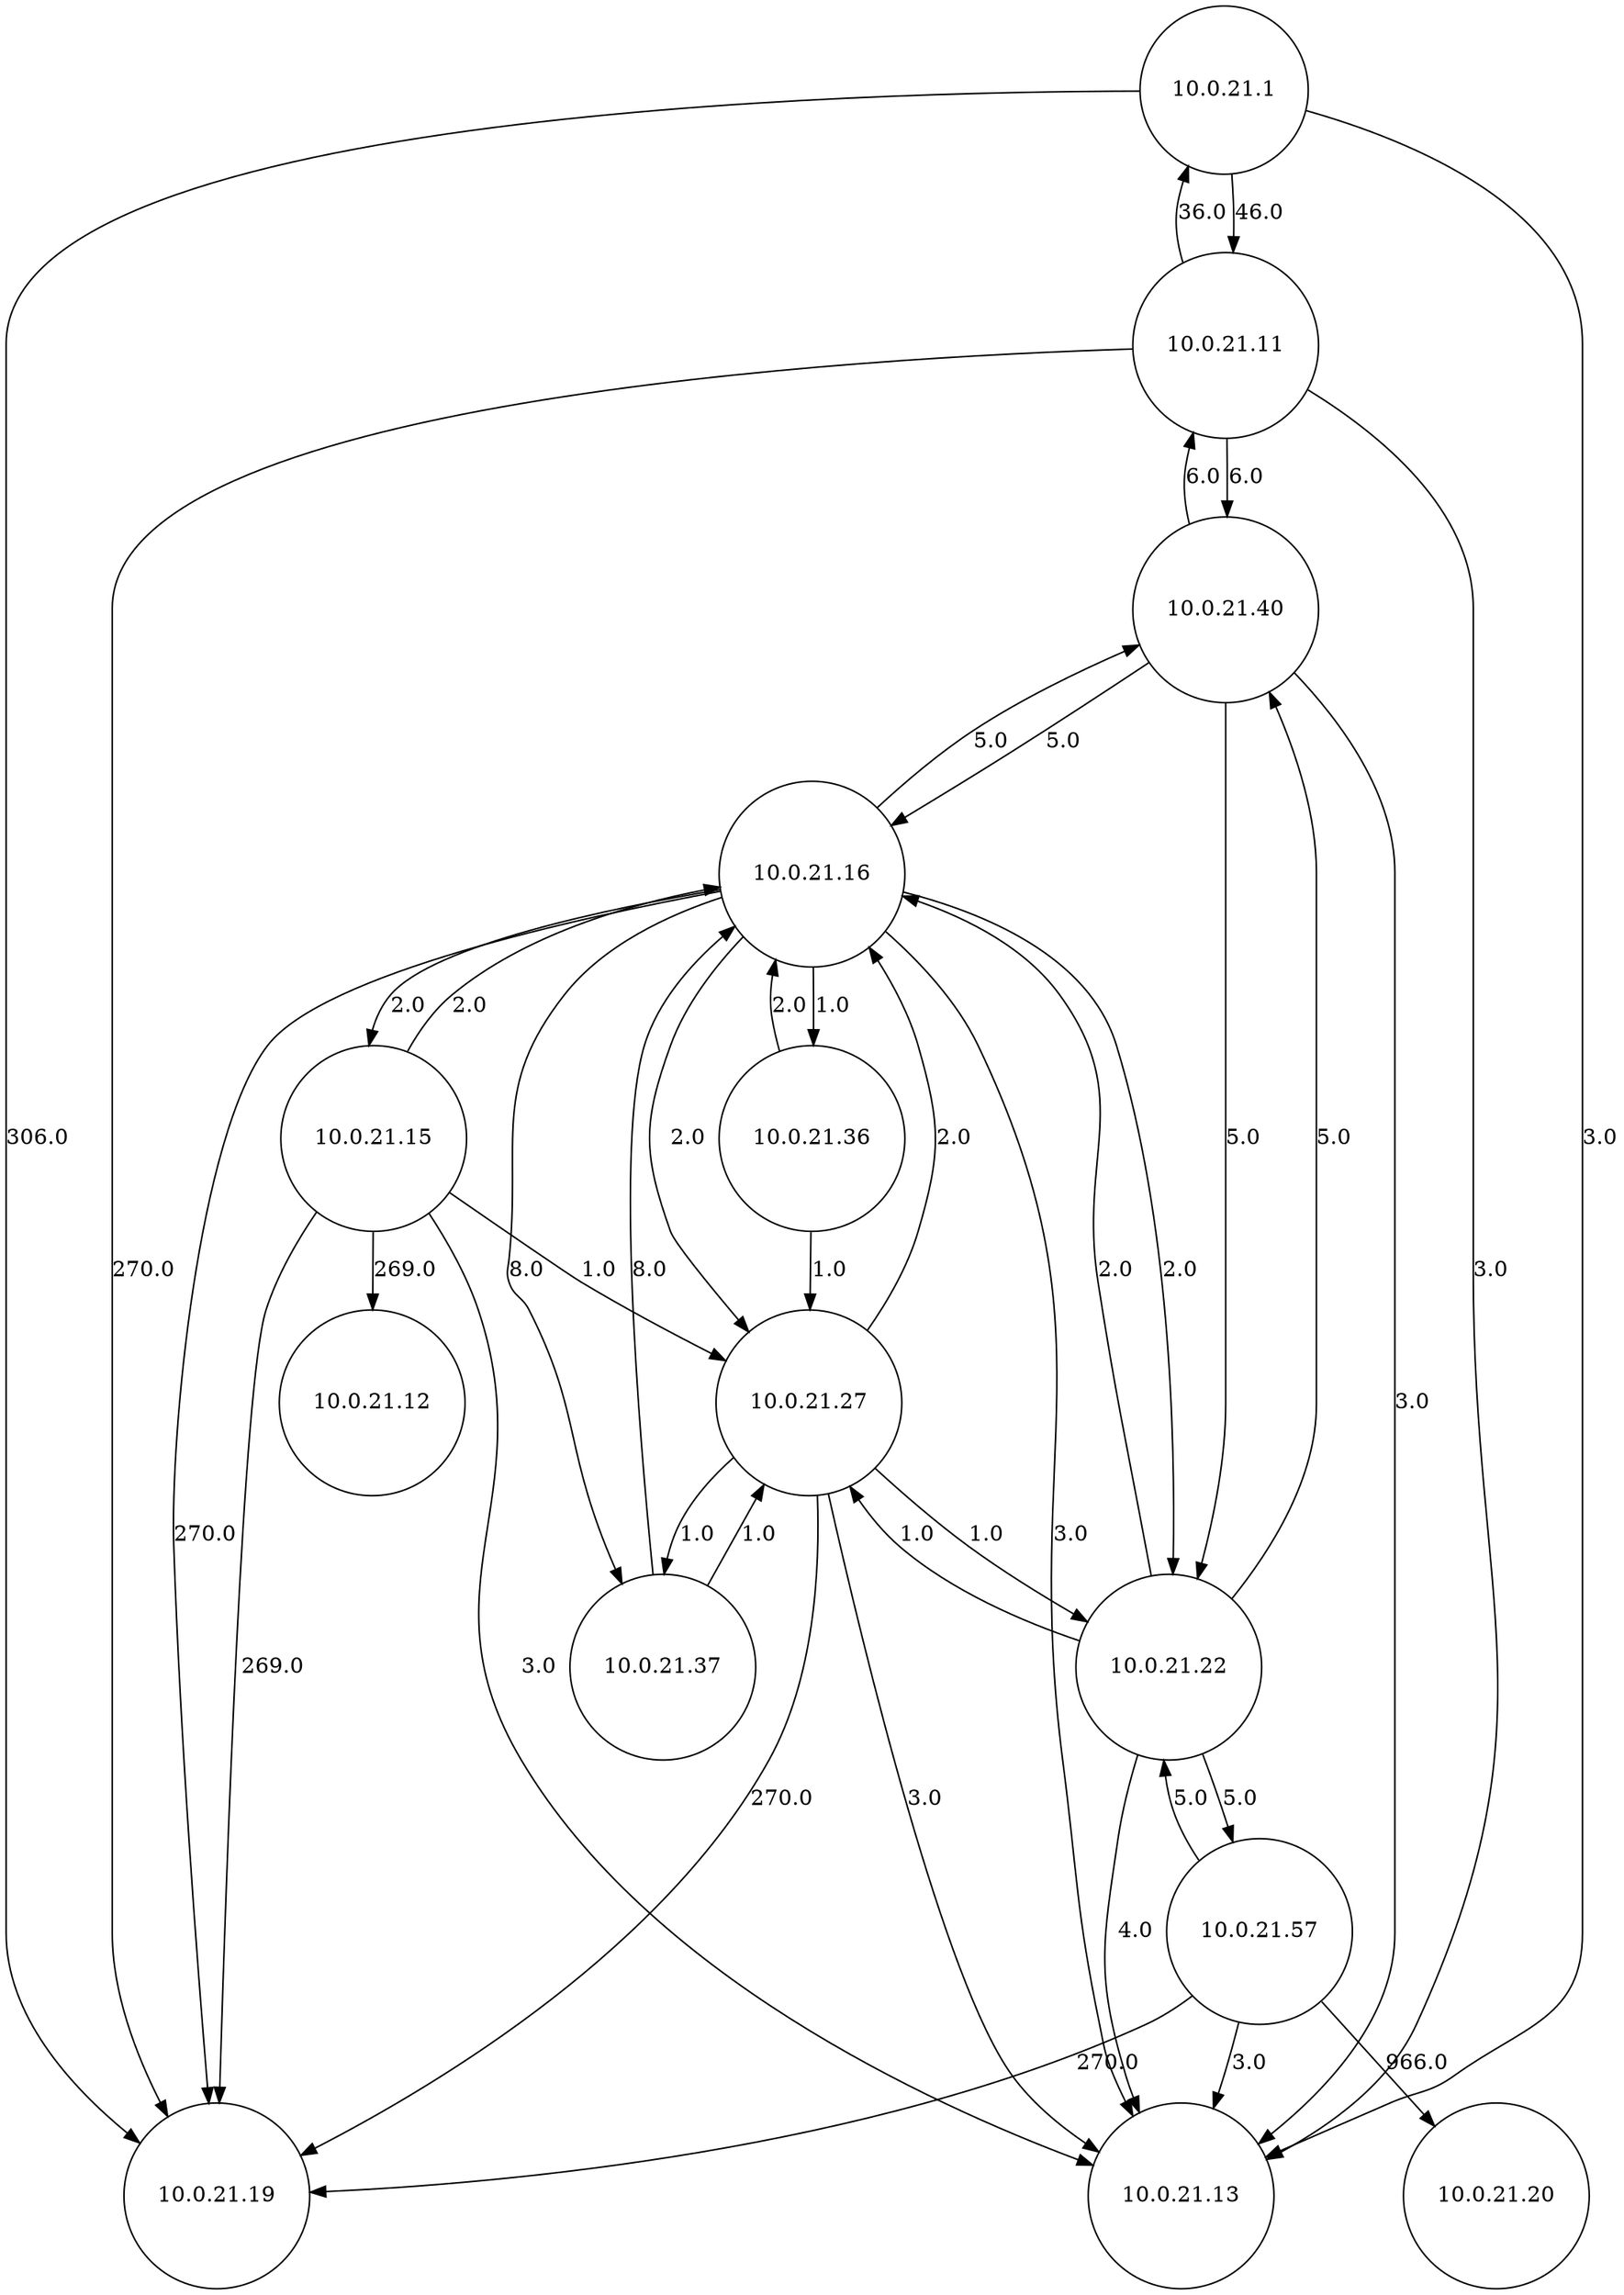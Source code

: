 digraph LAN {
	1 [label="10.0.21.1", shape=circle];
	2 [label="10.0.21.11", shape=circle];
	11 [label="10.0.21.13", shape=circle];
	3 [label="10.0.21.27", shape=circle];
	4 [label="10.0.21.15", shape=circle];
	5 [label="10.0.21.22", shape=circle];
	6 [label="10.0.21.16", shape=circle];
	14 [label="10.0.21.19", shape=circle];
	12 [label="10.0.21.12", shape=circle];
	13 [label="10.0.21.20", shape=circle];
	7 [label="10.0.21.57", shape=circle];
	8 [label="10.0.21.37", shape=circle];
	9 [label="10.0.21.36", shape=circle];
	10 [label="10.0.21.40", shape=circle];
	1 -> 14 [label="306.0"];
	1 -> 2 [label="46.0"];
	1 -> 11 [label="3.0"];
	2 -> 14 [label="270.0"];
	2 -> 1 [label="36.0"];
	2 -> 11 [label="3.0"];
	2 -> 10 [label="6.0"];
	3 -> 14 [label="270.0"];
	3 -> 11 [label="3.0"];
	3 -> 8 [label="1.0"];
	3 -> 5 [label="1.0"];
	3 -> 6 [label="2.0"];
	4 -> 14 [label="269.0"];
	4 -> 11 [label="3.0"];
	4 -> 12 [label="269.0"];
	4 -> 3 [label="1.0"];
	4 -> 6 [label="2.0"];
	5 -> 7 [label="5.0"];
	5 -> 3 [label="1.0"];
	5 -> 11 [label="4.0"];
	5 -> 10 [label="5.0"];
	5 -> 6 [label="2.0"];
	6 -> 11 [label="3.0"];
	6 -> 3 [label="2.0"];
	6 -> 4 [label="2.0"];
	6 -> 5 [label="2.0"];
	6 -> 14 [label="270.0"];
	6 -> 8 [label="8.0"];
	6 -> 9 [label="1.0"];
	6 -> 10 [label="5.0"];
	7 -> 14 [label="270.0"];
	7 -> 11 [label="3.0"];
	7 -> 13 [label="966.0"];
	7 -> 5 [label="5.0"];
	8 -> 3 [label="1.0"];
	8 -> 6 [label="8.0"];
	9 -> 3 [label="1.0"];
	9 -> 6 [label="2.0"];
	10 -> 2 [label="6.0"];
	10 -> 11 [label="3.0"];
	10 -> 5 [label="5.0"];
	10 -> 6 [label="5.0"];
}
